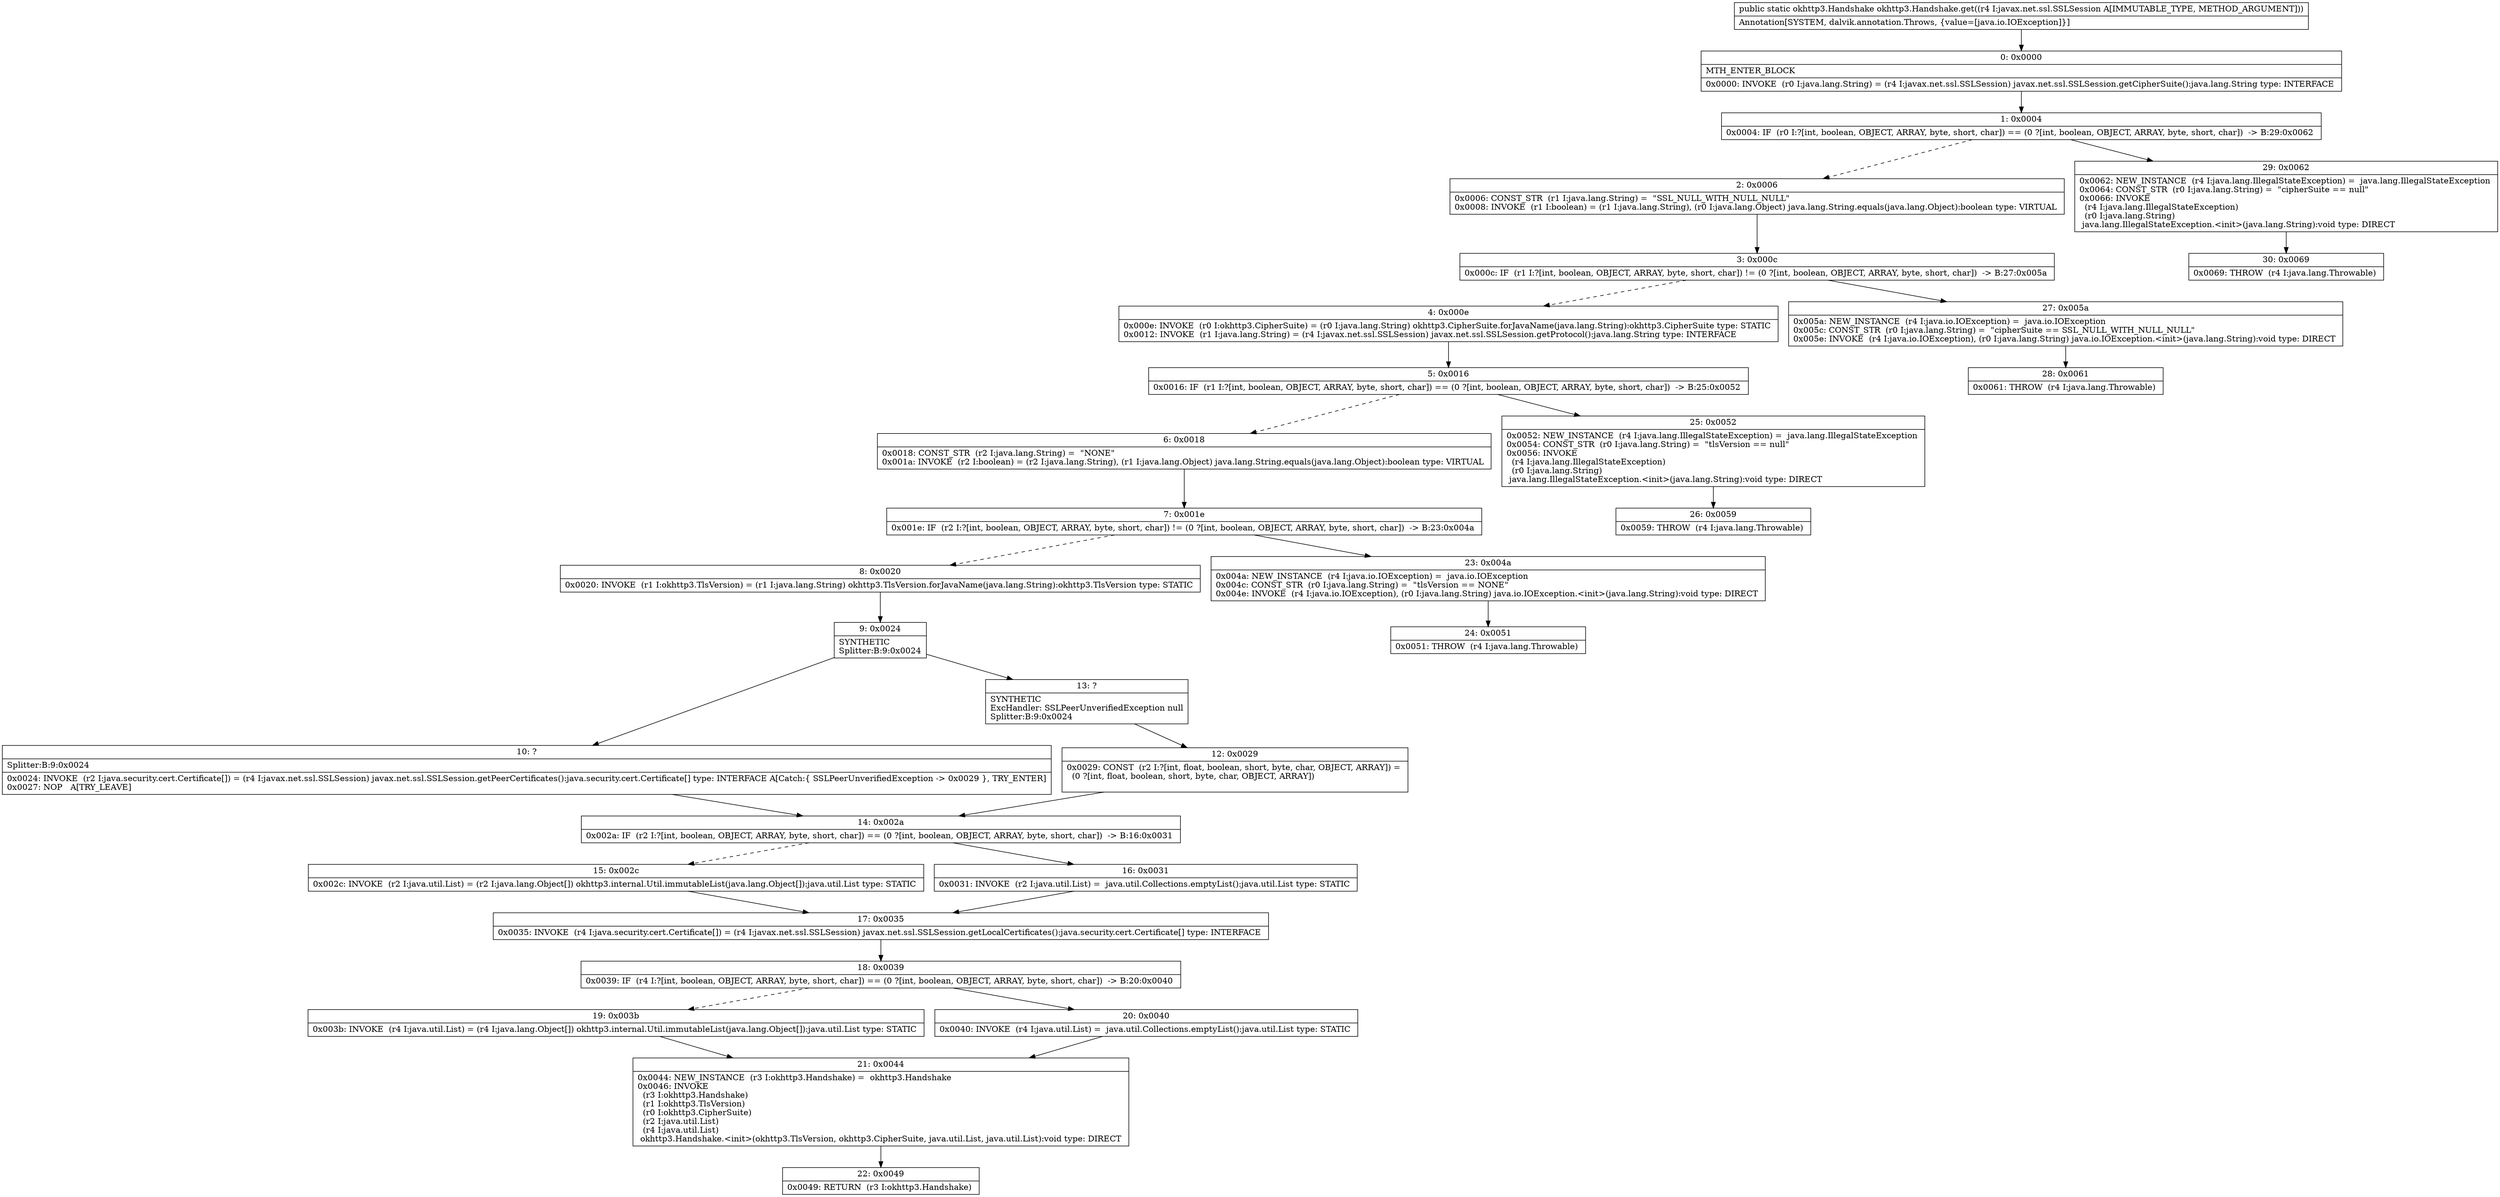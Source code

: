 digraph "CFG forokhttp3.Handshake.get(Ljavax\/net\/ssl\/SSLSession;)Lokhttp3\/Handshake;" {
Node_0 [shape=record,label="{0\:\ 0x0000|MTH_ENTER_BLOCK\l|0x0000: INVOKE  (r0 I:java.lang.String) = (r4 I:javax.net.ssl.SSLSession) javax.net.ssl.SSLSession.getCipherSuite():java.lang.String type: INTERFACE \l}"];
Node_1 [shape=record,label="{1\:\ 0x0004|0x0004: IF  (r0 I:?[int, boolean, OBJECT, ARRAY, byte, short, char]) == (0 ?[int, boolean, OBJECT, ARRAY, byte, short, char])  \-\> B:29:0x0062 \l}"];
Node_2 [shape=record,label="{2\:\ 0x0006|0x0006: CONST_STR  (r1 I:java.lang.String) =  \"SSL_NULL_WITH_NULL_NULL\" \l0x0008: INVOKE  (r1 I:boolean) = (r1 I:java.lang.String), (r0 I:java.lang.Object) java.lang.String.equals(java.lang.Object):boolean type: VIRTUAL \l}"];
Node_3 [shape=record,label="{3\:\ 0x000c|0x000c: IF  (r1 I:?[int, boolean, OBJECT, ARRAY, byte, short, char]) != (0 ?[int, boolean, OBJECT, ARRAY, byte, short, char])  \-\> B:27:0x005a \l}"];
Node_4 [shape=record,label="{4\:\ 0x000e|0x000e: INVOKE  (r0 I:okhttp3.CipherSuite) = (r0 I:java.lang.String) okhttp3.CipherSuite.forJavaName(java.lang.String):okhttp3.CipherSuite type: STATIC \l0x0012: INVOKE  (r1 I:java.lang.String) = (r4 I:javax.net.ssl.SSLSession) javax.net.ssl.SSLSession.getProtocol():java.lang.String type: INTERFACE \l}"];
Node_5 [shape=record,label="{5\:\ 0x0016|0x0016: IF  (r1 I:?[int, boolean, OBJECT, ARRAY, byte, short, char]) == (0 ?[int, boolean, OBJECT, ARRAY, byte, short, char])  \-\> B:25:0x0052 \l}"];
Node_6 [shape=record,label="{6\:\ 0x0018|0x0018: CONST_STR  (r2 I:java.lang.String) =  \"NONE\" \l0x001a: INVOKE  (r2 I:boolean) = (r2 I:java.lang.String), (r1 I:java.lang.Object) java.lang.String.equals(java.lang.Object):boolean type: VIRTUAL \l}"];
Node_7 [shape=record,label="{7\:\ 0x001e|0x001e: IF  (r2 I:?[int, boolean, OBJECT, ARRAY, byte, short, char]) != (0 ?[int, boolean, OBJECT, ARRAY, byte, short, char])  \-\> B:23:0x004a \l}"];
Node_8 [shape=record,label="{8\:\ 0x0020|0x0020: INVOKE  (r1 I:okhttp3.TlsVersion) = (r1 I:java.lang.String) okhttp3.TlsVersion.forJavaName(java.lang.String):okhttp3.TlsVersion type: STATIC \l}"];
Node_9 [shape=record,label="{9\:\ 0x0024|SYNTHETIC\lSplitter:B:9:0x0024\l}"];
Node_10 [shape=record,label="{10\:\ ?|Splitter:B:9:0x0024\l|0x0024: INVOKE  (r2 I:java.security.cert.Certificate[]) = (r4 I:javax.net.ssl.SSLSession) javax.net.ssl.SSLSession.getPeerCertificates():java.security.cert.Certificate[] type: INTERFACE A[Catch:\{ SSLPeerUnverifiedException \-\> 0x0029 \}, TRY_ENTER]\l0x0027: NOP   A[TRY_LEAVE]\l}"];
Node_12 [shape=record,label="{12\:\ 0x0029|0x0029: CONST  (r2 I:?[int, float, boolean, short, byte, char, OBJECT, ARRAY]) = \l  (0 ?[int, float, boolean, short, byte, char, OBJECT, ARRAY])\l \l}"];
Node_13 [shape=record,label="{13\:\ ?|SYNTHETIC\lExcHandler: SSLPeerUnverifiedException null\lSplitter:B:9:0x0024\l}"];
Node_14 [shape=record,label="{14\:\ 0x002a|0x002a: IF  (r2 I:?[int, boolean, OBJECT, ARRAY, byte, short, char]) == (0 ?[int, boolean, OBJECT, ARRAY, byte, short, char])  \-\> B:16:0x0031 \l}"];
Node_15 [shape=record,label="{15\:\ 0x002c|0x002c: INVOKE  (r2 I:java.util.List) = (r2 I:java.lang.Object[]) okhttp3.internal.Util.immutableList(java.lang.Object[]):java.util.List type: STATIC \l}"];
Node_16 [shape=record,label="{16\:\ 0x0031|0x0031: INVOKE  (r2 I:java.util.List) =  java.util.Collections.emptyList():java.util.List type: STATIC \l}"];
Node_17 [shape=record,label="{17\:\ 0x0035|0x0035: INVOKE  (r4 I:java.security.cert.Certificate[]) = (r4 I:javax.net.ssl.SSLSession) javax.net.ssl.SSLSession.getLocalCertificates():java.security.cert.Certificate[] type: INTERFACE \l}"];
Node_18 [shape=record,label="{18\:\ 0x0039|0x0039: IF  (r4 I:?[int, boolean, OBJECT, ARRAY, byte, short, char]) == (0 ?[int, boolean, OBJECT, ARRAY, byte, short, char])  \-\> B:20:0x0040 \l}"];
Node_19 [shape=record,label="{19\:\ 0x003b|0x003b: INVOKE  (r4 I:java.util.List) = (r4 I:java.lang.Object[]) okhttp3.internal.Util.immutableList(java.lang.Object[]):java.util.List type: STATIC \l}"];
Node_20 [shape=record,label="{20\:\ 0x0040|0x0040: INVOKE  (r4 I:java.util.List) =  java.util.Collections.emptyList():java.util.List type: STATIC \l}"];
Node_21 [shape=record,label="{21\:\ 0x0044|0x0044: NEW_INSTANCE  (r3 I:okhttp3.Handshake) =  okhttp3.Handshake \l0x0046: INVOKE  \l  (r3 I:okhttp3.Handshake)\l  (r1 I:okhttp3.TlsVersion)\l  (r0 I:okhttp3.CipherSuite)\l  (r2 I:java.util.List)\l  (r4 I:java.util.List)\l okhttp3.Handshake.\<init\>(okhttp3.TlsVersion, okhttp3.CipherSuite, java.util.List, java.util.List):void type: DIRECT \l}"];
Node_22 [shape=record,label="{22\:\ 0x0049|0x0049: RETURN  (r3 I:okhttp3.Handshake) \l}"];
Node_23 [shape=record,label="{23\:\ 0x004a|0x004a: NEW_INSTANCE  (r4 I:java.io.IOException) =  java.io.IOException \l0x004c: CONST_STR  (r0 I:java.lang.String) =  \"tlsVersion == NONE\" \l0x004e: INVOKE  (r4 I:java.io.IOException), (r0 I:java.lang.String) java.io.IOException.\<init\>(java.lang.String):void type: DIRECT \l}"];
Node_24 [shape=record,label="{24\:\ 0x0051|0x0051: THROW  (r4 I:java.lang.Throwable) \l}"];
Node_25 [shape=record,label="{25\:\ 0x0052|0x0052: NEW_INSTANCE  (r4 I:java.lang.IllegalStateException) =  java.lang.IllegalStateException \l0x0054: CONST_STR  (r0 I:java.lang.String) =  \"tlsVersion == null\" \l0x0056: INVOKE  \l  (r4 I:java.lang.IllegalStateException)\l  (r0 I:java.lang.String)\l java.lang.IllegalStateException.\<init\>(java.lang.String):void type: DIRECT \l}"];
Node_26 [shape=record,label="{26\:\ 0x0059|0x0059: THROW  (r4 I:java.lang.Throwable) \l}"];
Node_27 [shape=record,label="{27\:\ 0x005a|0x005a: NEW_INSTANCE  (r4 I:java.io.IOException) =  java.io.IOException \l0x005c: CONST_STR  (r0 I:java.lang.String) =  \"cipherSuite == SSL_NULL_WITH_NULL_NULL\" \l0x005e: INVOKE  (r4 I:java.io.IOException), (r0 I:java.lang.String) java.io.IOException.\<init\>(java.lang.String):void type: DIRECT \l}"];
Node_28 [shape=record,label="{28\:\ 0x0061|0x0061: THROW  (r4 I:java.lang.Throwable) \l}"];
Node_29 [shape=record,label="{29\:\ 0x0062|0x0062: NEW_INSTANCE  (r4 I:java.lang.IllegalStateException) =  java.lang.IllegalStateException \l0x0064: CONST_STR  (r0 I:java.lang.String) =  \"cipherSuite == null\" \l0x0066: INVOKE  \l  (r4 I:java.lang.IllegalStateException)\l  (r0 I:java.lang.String)\l java.lang.IllegalStateException.\<init\>(java.lang.String):void type: DIRECT \l}"];
Node_30 [shape=record,label="{30\:\ 0x0069|0x0069: THROW  (r4 I:java.lang.Throwable) \l}"];
MethodNode[shape=record,label="{public static okhttp3.Handshake okhttp3.Handshake.get((r4 I:javax.net.ssl.SSLSession A[IMMUTABLE_TYPE, METHOD_ARGUMENT]))  | Annotation[SYSTEM, dalvik.annotation.Throws, \{value=[java.io.IOException]\}]\l}"];
MethodNode -> Node_0;
Node_0 -> Node_1;
Node_1 -> Node_2[style=dashed];
Node_1 -> Node_29;
Node_2 -> Node_3;
Node_3 -> Node_4[style=dashed];
Node_3 -> Node_27;
Node_4 -> Node_5;
Node_5 -> Node_6[style=dashed];
Node_5 -> Node_25;
Node_6 -> Node_7;
Node_7 -> Node_8[style=dashed];
Node_7 -> Node_23;
Node_8 -> Node_9;
Node_9 -> Node_10;
Node_9 -> Node_13;
Node_10 -> Node_14;
Node_12 -> Node_14;
Node_13 -> Node_12;
Node_14 -> Node_15[style=dashed];
Node_14 -> Node_16;
Node_15 -> Node_17;
Node_16 -> Node_17;
Node_17 -> Node_18;
Node_18 -> Node_19[style=dashed];
Node_18 -> Node_20;
Node_19 -> Node_21;
Node_20 -> Node_21;
Node_21 -> Node_22;
Node_23 -> Node_24;
Node_25 -> Node_26;
Node_27 -> Node_28;
Node_29 -> Node_30;
}

